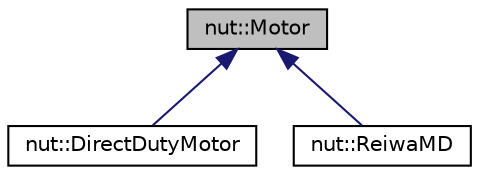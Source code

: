digraph "nut::Motor"
{
 // LATEX_PDF_SIZE
  edge [fontname="Helvetica",fontsize="10",labelfontname="Helvetica",labelfontsize="10"];
  node [fontname="Helvetica",fontsize="10",shape=record];
  Node1 [label="nut::Motor",height=0.2,width=0.4,color="black", fillcolor="grey75", style="filled", fontcolor="black",tooltip="モータ制御基底純粋仮想クラス"];
  Node1 -> Node2 [dir="back",color="midnightblue",fontsize="10",style="solid",fontname="Helvetica"];
  Node2 [label="nut::DirectDutyMotor",height=0.2,width=0.4,color="black", fillcolor="white", style="filled",URL="$db/d01/classnut_1_1_direct_duty_motor.html",tooltip="Duty制御のモータクラス"];
  Node1 -> Node3 [dir="back",color="midnightblue",fontsize="10",style="solid",fontname="Helvetica"];
  Node3 [label="nut::ReiwaMD",height=0.2,width=0.4,color="black", fillcolor="white", style="filled",URL="$df/da1/classnut_1_1_reiwa_m_d.html",tooltip="令和MDクラス"];
}
